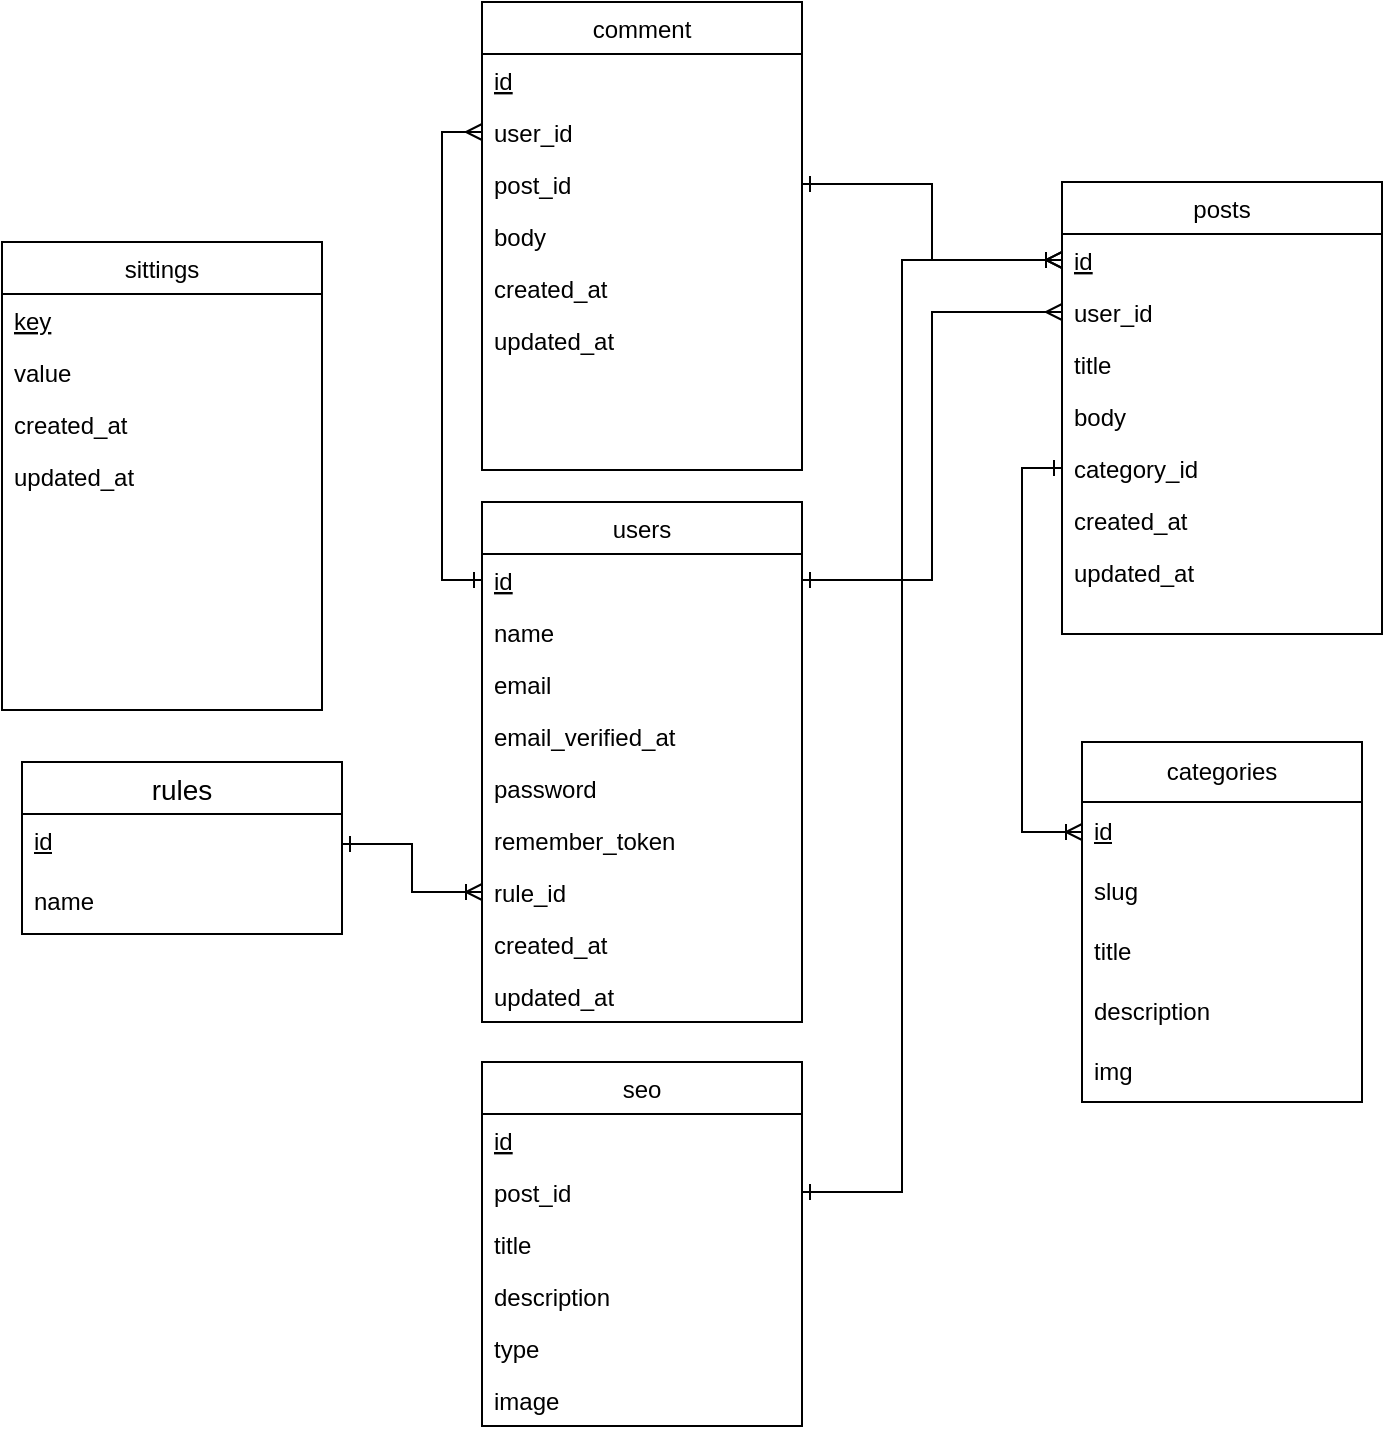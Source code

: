 <mxfile version="22.1.2" type="device">
  <diagram id="C5RBs43oDa-KdzZeNtuy" name="Page-1">
    <mxGraphModel dx="870" dy="523" grid="1" gridSize="10" guides="1" tooltips="1" connect="1" arrows="1" fold="1" page="1" pageScale="1" pageWidth="827" pageHeight="1169" background="#ffffff" math="0" shadow="0">
      <root>
        <mxCell id="WIyWlLk6GJQsqaUBKTNV-0" />
        <mxCell id="WIyWlLk6GJQsqaUBKTNV-1" parent="WIyWlLk6GJQsqaUBKTNV-0" />
        <mxCell id="zkfFHV4jXpPFQw0GAbJ--17" value="users" style="swimlane;fontStyle=0;align=center;verticalAlign=top;childLayout=stackLayout;horizontal=1;startSize=26;horizontalStack=0;resizeParent=1;resizeLast=0;collapsible=1;marginBottom=0;rounded=0;shadow=0;strokeWidth=1;" parent="WIyWlLk6GJQsqaUBKTNV-1" vertex="1">
          <mxGeometry x="300" y="280" width="160" height="260" as="geometry">
            <mxRectangle x="550" y="140" width="160" height="26" as="alternateBounds" />
          </mxGeometry>
        </mxCell>
        <mxCell id="zkfFHV4jXpPFQw0GAbJ--18" value="id" style="text;align=left;verticalAlign=top;spacingLeft=4;spacingRight=4;overflow=hidden;rotatable=0;points=[[0,0.5],[1,0.5]];portConstraint=eastwest;fontStyle=4" parent="zkfFHV4jXpPFQw0GAbJ--17" vertex="1">
          <mxGeometry y="26" width="160" height="26" as="geometry" />
        </mxCell>
        <mxCell id="zkfFHV4jXpPFQw0GAbJ--19" value="name" style="text;align=left;verticalAlign=top;spacingLeft=4;spacingRight=4;overflow=hidden;rotatable=0;points=[[0,0.5],[1,0.5]];portConstraint=eastwest;rounded=0;shadow=0;html=0;" parent="zkfFHV4jXpPFQw0GAbJ--17" vertex="1">
          <mxGeometry y="52" width="160" height="26" as="geometry" />
        </mxCell>
        <mxCell id="zkfFHV4jXpPFQw0GAbJ--20" value="email" style="text;align=left;verticalAlign=top;spacingLeft=4;spacingRight=4;overflow=hidden;rotatable=0;points=[[0,0.5],[1,0.5]];portConstraint=eastwest;rounded=0;shadow=0;html=0;" parent="zkfFHV4jXpPFQw0GAbJ--17" vertex="1">
          <mxGeometry y="78" width="160" height="26" as="geometry" />
        </mxCell>
        <mxCell id="zkfFHV4jXpPFQw0GAbJ--21" value="email_verified_at" style="text;align=left;verticalAlign=top;spacingLeft=4;spacingRight=4;overflow=hidden;rotatable=0;points=[[0,0.5],[1,0.5]];portConstraint=eastwest;rounded=0;shadow=0;html=0;" parent="zkfFHV4jXpPFQw0GAbJ--17" vertex="1">
          <mxGeometry y="104" width="160" height="26" as="geometry" />
        </mxCell>
        <mxCell id="zkfFHV4jXpPFQw0GAbJ--22" value="password" style="text;align=left;verticalAlign=top;spacingLeft=4;spacingRight=4;overflow=hidden;rotatable=0;points=[[0,0.5],[1,0.5]];portConstraint=eastwest;rounded=0;shadow=0;html=0;" parent="zkfFHV4jXpPFQw0GAbJ--17" vertex="1">
          <mxGeometry y="130" width="160" height="26" as="geometry" />
        </mxCell>
        <mxCell id="sE0HLMTjUZwS_bNzPIE2-0" value="remember_token" style="text;align=left;verticalAlign=top;spacingLeft=4;spacingRight=4;overflow=hidden;rotatable=0;points=[[0,0.5],[1,0.5]];portConstraint=eastwest;rounded=0;shadow=0;html=0;" parent="zkfFHV4jXpPFQw0GAbJ--17" vertex="1">
          <mxGeometry y="156" width="160" height="26" as="geometry" />
        </mxCell>
        <mxCell id="GgkFMc5T2Tw_iK9F5M9E-0" value="rule_id" style="text;align=left;verticalAlign=top;spacingLeft=4;spacingRight=4;overflow=hidden;rotatable=0;points=[[0,0.5],[1,0.5]];portConstraint=eastwest;rounded=0;shadow=0;html=0;" parent="zkfFHV4jXpPFQw0GAbJ--17" vertex="1">
          <mxGeometry y="182" width="160" height="26" as="geometry" />
        </mxCell>
        <mxCell id="sE0HLMTjUZwS_bNzPIE2-1" value="created_at" style="text;align=left;verticalAlign=top;spacingLeft=4;spacingRight=4;overflow=hidden;rotatable=0;points=[[0,0.5],[1,0.5]];portConstraint=eastwest;rounded=0;shadow=0;html=0;" parent="zkfFHV4jXpPFQw0GAbJ--17" vertex="1">
          <mxGeometry y="208" width="160" height="26" as="geometry" />
        </mxCell>
        <mxCell id="sE0HLMTjUZwS_bNzPIE2-2" value="updated_at" style="text;align=left;verticalAlign=top;spacingLeft=4;spacingRight=4;overflow=hidden;rotatable=0;points=[[0,0.5],[1,0.5]];portConstraint=eastwest;rounded=0;shadow=0;html=0;" parent="zkfFHV4jXpPFQw0GAbJ--17" vertex="1">
          <mxGeometry y="234" width="160" height="26" as="geometry" />
        </mxCell>
        <mxCell id="sE0HLMTjUZwS_bNzPIE2-3" value="posts" style="swimlane;fontStyle=0;align=center;verticalAlign=top;childLayout=stackLayout;horizontal=1;startSize=26;horizontalStack=0;resizeParent=1;resizeLast=0;collapsible=1;marginBottom=0;rounded=0;shadow=0;strokeWidth=1;" parent="WIyWlLk6GJQsqaUBKTNV-1" vertex="1">
          <mxGeometry x="590" y="120" width="160" height="226" as="geometry">
            <mxRectangle x="590" y="120" width="160" height="26" as="alternateBounds" />
          </mxGeometry>
        </mxCell>
        <mxCell id="sE0HLMTjUZwS_bNzPIE2-4" value="id" style="text;align=left;verticalAlign=top;spacingLeft=4;spacingRight=4;overflow=hidden;rotatable=0;points=[[0,0.5],[1,0.5]];portConstraint=eastwest;fontStyle=4" parent="sE0HLMTjUZwS_bNzPIE2-3" vertex="1">
          <mxGeometry y="26" width="160" height="26" as="geometry" />
        </mxCell>
        <mxCell id="sE0HLMTjUZwS_bNzPIE2-5" value="user_id" style="text;align=left;verticalAlign=top;spacingLeft=4;spacingRight=4;overflow=hidden;rotatable=0;points=[[0,0.5],[1,0.5]];portConstraint=eastwest;rounded=0;shadow=0;html=0;" parent="sE0HLMTjUZwS_bNzPIE2-3" vertex="1">
          <mxGeometry y="52" width="160" height="26" as="geometry" />
        </mxCell>
        <mxCell id="sE0HLMTjUZwS_bNzPIE2-6" value="title" style="text;align=left;verticalAlign=top;spacingLeft=4;spacingRight=4;overflow=hidden;rotatable=0;points=[[0,0.5],[1,0.5]];portConstraint=eastwest;rounded=0;shadow=0;html=0;" parent="sE0HLMTjUZwS_bNzPIE2-3" vertex="1">
          <mxGeometry y="78" width="160" height="26" as="geometry" />
        </mxCell>
        <mxCell id="sE0HLMTjUZwS_bNzPIE2-7" value="body" style="text;align=left;verticalAlign=top;spacingLeft=4;spacingRight=4;overflow=hidden;rotatable=0;points=[[0,0.5],[1,0.5]];portConstraint=eastwest;rounded=0;shadow=0;html=0;" parent="sE0HLMTjUZwS_bNzPIE2-3" vertex="1">
          <mxGeometry y="104" width="160" height="26" as="geometry" />
        </mxCell>
        <mxCell id="_At4jYhVbGalBPdCDRcb-15" value="category_id" style="text;align=left;verticalAlign=top;spacingLeft=4;spacingRight=4;overflow=hidden;rotatable=0;points=[[0,0.5],[1,0.5]];portConstraint=eastwest;rounded=0;shadow=0;html=0;" parent="sE0HLMTjUZwS_bNzPIE2-3" vertex="1">
          <mxGeometry y="130" width="160" height="26" as="geometry" />
        </mxCell>
        <mxCell id="sE0HLMTjUZwS_bNzPIE2-10" value="created_at" style="text;align=left;verticalAlign=top;spacingLeft=4;spacingRight=4;overflow=hidden;rotatable=0;points=[[0,0.5],[1,0.5]];portConstraint=eastwest;rounded=0;shadow=0;html=0;" parent="sE0HLMTjUZwS_bNzPIE2-3" vertex="1">
          <mxGeometry y="156" width="160" height="26" as="geometry" />
        </mxCell>
        <mxCell id="sE0HLMTjUZwS_bNzPIE2-11" value="updated_at" style="text;align=left;verticalAlign=top;spacingLeft=4;spacingRight=4;overflow=hidden;rotatable=0;points=[[0,0.5],[1,0.5]];portConstraint=eastwest;rounded=0;shadow=0;html=0;" parent="sE0HLMTjUZwS_bNzPIE2-3" vertex="1">
          <mxGeometry y="182" width="160" height="26" as="geometry" />
        </mxCell>
        <mxCell id="sE0HLMTjUZwS_bNzPIE2-12" value="comment" style="swimlane;fontStyle=0;align=center;verticalAlign=top;childLayout=stackLayout;horizontal=1;startSize=26;horizontalStack=0;resizeParent=1;resizeLast=0;collapsible=1;marginBottom=0;rounded=0;shadow=0;strokeWidth=1;" parent="WIyWlLk6GJQsqaUBKTNV-1" vertex="1">
          <mxGeometry x="300" y="30" width="160" height="234" as="geometry">
            <mxRectangle x="550" y="140" width="160" height="26" as="alternateBounds" />
          </mxGeometry>
        </mxCell>
        <mxCell id="sE0HLMTjUZwS_bNzPIE2-13" value="id" style="text;align=left;verticalAlign=top;spacingLeft=4;spacingRight=4;overflow=hidden;rotatable=0;points=[[0,0.5],[1,0.5]];portConstraint=eastwest;fontStyle=4" parent="sE0HLMTjUZwS_bNzPIE2-12" vertex="1">
          <mxGeometry y="26" width="160" height="26" as="geometry" />
        </mxCell>
        <mxCell id="sE0HLMTjUZwS_bNzPIE2-14" value="user_id" style="text;align=left;verticalAlign=top;spacingLeft=4;spacingRight=4;overflow=hidden;rotatable=0;points=[[0,0.5],[1,0.5]];portConstraint=eastwest;rounded=0;shadow=0;html=0;" parent="sE0HLMTjUZwS_bNzPIE2-12" vertex="1">
          <mxGeometry y="52" width="160" height="26" as="geometry" />
        </mxCell>
        <mxCell id="sE0HLMTjUZwS_bNzPIE2-19" value="post_id" style="text;align=left;verticalAlign=top;spacingLeft=4;spacingRight=4;overflow=hidden;rotatable=0;points=[[0,0.5],[1,0.5]];portConstraint=eastwest;rounded=0;shadow=0;html=0;" parent="sE0HLMTjUZwS_bNzPIE2-12" vertex="1">
          <mxGeometry y="78" width="160" height="26" as="geometry" />
        </mxCell>
        <mxCell id="sE0HLMTjUZwS_bNzPIE2-16" value="body" style="text;align=left;verticalAlign=top;spacingLeft=4;spacingRight=4;overflow=hidden;rotatable=0;points=[[0,0.5],[1,0.5]];portConstraint=eastwest;rounded=0;shadow=0;html=0;" parent="sE0HLMTjUZwS_bNzPIE2-12" vertex="1">
          <mxGeometry y="104" width="160" height="26" as="geometry" />
        </mxCell>
        <mxCell id="sE0HLMTjUZwS_bNzPIE2-17" value="created_at" style="text;align=left;verticalAlign=top;spacingLeft=4;spacingRight=4;overflow=hidden;rotatable=0;points=[[0,0.5],[1,0.5]];portConstraint=eastwest;rounded=0;shadow=0;html=0;" parent="sE0HLMTjUZwS_bNzPIE2-12" vertex="1">
          <mxGeometry y="130" width="160" height="26" as="geometry" />
        </mxCell>
        <mxCell id="sE0HLMTjUZwS_bNzPIE2-18" value="updated_at" style="text;align=left;verticalAlign=top;spacingLeft=4;spacingRight=4;overflow=hidden;rotatable=0;points=[[0,0.5],[1,0.5]];portConstraint=eastwest;rounded=0;shadow=0;html=0;" parent="sE0HLMTjUZwS_bNzPIE2-12" vertex="1">
          <mxGeometry y="156" width="160" height="26" as="geometry" />
        </mxCell>
        <mxCell id="sE0HLMTjUZwS_bNzPIE2-20" value="seo" style="swimlane;fontStyle=0;align=center;verticalAlign=top;childLayout=stackLayout;horizontal=1;startSize=26;horizontalStack=0;resizeParent=1;resizeLast=0;collapsible=1;marginBottom=0;rounded=0;shadow=0;strokeWidth=1;" parent="WIyWlLk6GJQsqaUBKTNV-1" vertex="1">
          <mxGeometry x="300" y="560" width="160" height="182" as="geometry">
            <mxRectangle x="550" y="140" width="160" height="26" as="alternateBounds" />
          </mxGeometry>
        </mxCell>
        <mxCell id="sE0HLMTjUZwS_bNzPIE2-21" value="id" style="text;align=left;verticalAlign=top;spacingLeft=4;spacingRight=4;overflow=hidden;rotatable=0;points=[[0,0.5],[1,0.5]];portConstraint=eastwest;fontStyle=4" parent="sE0HLMTjUZwS_bNzPIE2-20" vertex="1">
          <mxGeometry y="26" width="160" height="26" as="geometry" />
        </mxCell>
        <mxCell id="sE0HLMTjUZwS_bNzPIE2-28" value="post_id" style="text;align=left;verticalAlign=top;spacingLeft=4;spacingRight=4;overflow=hidden;rotatable=0;points=[[0,0.5],[1,0.5]];portConstraint=eastwest;rounded=0;shadow=0;html=0;" parent="sE0HLMTjUZwS_bNzPIE2-20" vertex="1">
          <mxGeometry y="52" width="160" height="26" as="geometry" />
        </mxCell>
        <mxCell id="sE0HLMTjUZwS_bNzPIE2-23" value="title" style="text;align=left;verticalAlign=top;spacingLeft=4;spacingRight=4;overflow=hidden;rotatable=0;points=[[0,0.5],[1,0.5]];portConstraint=eastwest;rounded=0;shadow=0;html=0;" parent="sE0HLMTjUZwS_bNzPIE2-20" vertex="1">
          <mxGeometry y="78" width="160" height="26" as="geometry" />
        </mxCell>
        <mxCell id="sE0HLMTjUZwS_bNzPIE2-24" value="description" style="text;align=left;verticalAlign=top;spacingLeft=4;spacingRight=4;overflow=hidden;rotatable=0;points=[[0,0.5],[1,0.5]];portConstraint=eastwest;rounded=0;shadow=0;html=0;" parent="sE0HLMTjUZwS_bNzPIE2-20" vertex="1">
          <mxGeometry y="104" width="160" height="26" as="geometry" />
        </mxCell>
        <mxCell id="sE0HLMTjUZwS_bNzPIE2-26" value="type" style="text;align=left;verticalAlign=top;spacingLeft=4;spacingRight=4;overflow=hidden;rotatable=0;points=[[0,0.5],[1,0.5]];portConstraint=eastwest;rounded=0;shadow=0;html=0;" parent="sE0HLMTjUZwS_bNzPIE2-20" vertex="1">
          <mxGeometry y="130" width="160" height="26" as="geometry" />
        </mxCell>
        <mxCell id="sE0HLMTjUZwS_bNzPIE2-27" value="image" style="text;align=left;verticalAlign=top;spacingLeft=4;spacingRight=4;overflow=hidden;rotatable=0;points=[[0,0.5],[1,0.5]];portConstraint=eastwest;rounded=0;shadow=0;html=0;fontStyle=0" parent="sE0HLMTjUZwS_bNzPIE2-20" vertex="1">
          <mxGeometry y="156" width="160" height="26" as="geometry" />
        </mxCell>
        <mxCell id="sE0HLMTjUZwS_bNzPIE2-31" value="sittings" style="swimlane;fontStyle=0;align=center;verticalAlign=top;childLayout=stackLayout;horizontal=1;startSize=26;horizontalStack=0;resizeParent=1;resizeLast=0;collapsible=1;marginBottom=0;rounded=0;shadow=0;strokeWidth=1;" parent="WIyWlLk6GJQsqaUBKTNV-1" vertex="1">
          <mxGeometry x="60" y="150" width="160" height="234" as="geometry">
            <mxRectangle x="550" y="140" width="160" height="26" as="alternateBounds" />
          </mxGeometry>
        </mxCell>
        <mxCell id="sE0HLMTjUZwS_bNzPIE2-32" value="key" style="text;align=left;verticalAlign=top;spacingLeft=4;spacingRight=4;overflow=hidden;rotatable=0;points=[[0,0.5],[1,0.5]];portConstraint=eastwest;fontStyle=4" parent="sE0HLMTjUZwS_bNzPIE2-31" vertex="1">
          <mxGeometry y="26" width="160" height="26" as="geometry" />
        </mxCell>
        <mxCell id="sE0HLMTjUZwS_bNzPIE2-36" value="value" style="text;align=left;verticalAlign=top;spacingLeft=4;spacingRight=4;overflow=hidden;rotatable=0;points=[[0,0.5],[1,0.5]];portConstraint=eastwest;rounded=0;shadow=0;html=0;" parent="sE0HLMTjUZwS_bNzPIE2-31" vertex="1">
          <mxGeometry y="52" width="160" height="26" as="geometry" />
        </mxCell>
        <mxCell id="sE0HLMTjUZwS_bNzPIE2-37" value="created_at" style="text;align=left;verticalAlign=top;spacingLeft=4;spacingRight=4;overflow=hidden;rotatable=0;points=[[0,0.5],[1,0.5]];portConstraint=eastwest;rounded=0;shadow=0;html=0;" parent="sE0HLMTjUZwS_bNzPIE2-31" vertex="1">
          <mxGeometry y="78" width="160" height="26" as="geometry" />
        </mxCell>
        <mxCell id="sE0HLMTjUZwS_bNzPIE2-38" value="updated_at" style="text;align=left;verticalAlign=top;spacingLeft=4;spacingRight=4;overflow=hidden;rotatable=0;points=[[0,0.5],[1,0.5]];portConstraint=eastwest;rounded=0;shadow=0;html=0;" parent="sE0HLMTjUZwS_bNzPIE2-31" vertex="1">
          <mxGeometry y="104" width="160" height="26" as="geometry" />
        </mxCell>
        <mxCell id="sE0HLMTjUZwS_bNzPIE2-39" style="edgeStyle=orthogonalEdgeStyle;rounded=0;orthogonalLoop=1;jettySize=auto;html=1;startArrow=ERone;startFill=0;endArrow=ERmany;endFill=0;" parent="WIyWlLk6GJQsqaUBKTNV-1" source="zkfFHV4jXpPFQw0GAbJ--18" target="sE0HLMTjUZwS_bNzPIE2-5" edge="1">
          <mxGeometry relative="1" as="geometry" />
        </mxCell>
        <mxCell id="sE0HLMTjUZwS_bNzPIE2-41" style="edgeStyle=orthogonalEdgeStyle;rounded=0;orthogonalLoop=1;jettySize=auto;html=1;entryX=0;entryY=0.5;entryDx=0;entryDy=0;startArrow=ERmany;startFill=0;endArrow=ERone;endFill=0;" parent="WIyWlLk6GJQsqaUBKTNV-1" source="sE0HLMTjUZwS_bNzPIE2-14" target="zkfFHV4jXpPFQw0GAbJ--18" edge="1">
          <mxGeometry relative="1" as="geometry" />
        </mxCell>
        <mxCell id="GgkFMc5T2Tw_iK9F5M9E-1" value="rules" style="swimlane;fontStyle=0;childLayout=stackLayout;horizontal=1;startSize=26;horizontalStack=0;resizeParent=1;resizeParentMax=0;resizeLast=0;collapsible=1;marginBottom=0;align=center;fontSize=14;" parent="WIyWlLk6GJQsqaUBKTNV-1" vertex="1">
          <mxGeometry x="70" y="410" width="160" height="86" as="geometry" />
        </mxCell>
        <mxCell id="GgkFMc5T2Tw_iK9F5M9E-2" value="&lt;u&gt;id&lt;/u&gt;" style="text;strokeColor=none;fillColor=none;spacingLeft=4;spacingRight=4;overflow=hidden;rotatable=0;points=[[0,0.5],[1,0.5]];portConstraint=eastwest;fontSize=12;whiteSpace=wrap;html=1;" parent="GgkFMc5T2Tw_iK9F5M9E-1" vertex="1">
          <mxGeometry y="26" width="160" height="30" as="geometry" />
        </mxCell>
        <mxCell id="GgkFMc5T2Tw_iK9F5M9E-3" value="name" style="text;strokeColor=none;fillColor=none;spacingLeft=4;spacingRight=4;overflow=hidden;rotatable=0;points=[[0,0.5],[1,0.5]];portConstraint=eastwest;fontSize=12;whiteSpace=wrap;html=1;" parent="GgkFMc5T2Tw_iK9F5M9E-1" vertex="1">
          <mxGeometry y="56" width="160" height="30" as="geometry" />
        </mxCell>
        <mxCell id="ludpJUq5fcsivHsFSduc-0" style="edgeStyle=orthogonalEdgeStyle;rounded=0;orthogonalLoop=1;jettySize=auto;html=1;exitX=0;exitY=0.5;exitDx=0;exitDy=0;endArrow=ERone;endFill=0;startArrow=ERoneToMany;startFill=0;" parent="WIyWlLk6GJQsqaUBKTNV-1" source="GgkFMc5T2Tw_iK9F5M9E-0" target="GgkFMc5T2Tw_iK9F5M9E-2" edge="1">
          <mxGeometry relative="1" as="geometry" />
        </mxCell>
        <mxCell id="_At4jYhVbGalBPdCDRcb-7" style="edgeStyle=orthogonalEdgeStyle;rounded=0;orthogonalLoop=1;jettySize=auto;html=1;startArrow=ERone;startFill=0;endArrow=ERoneToMany;endFill=0;" parent="WIyWlLk6GJQsqaUBKTNV-1" source="sE0HLMTjUZwS_bNzPIE2-19" target="sE0HLMTjUZwS_bNzPIE2-4" edge="1">
          <mxGeometry relative="1" as="geometry" />
        </mxCell>
        <mxCell id="_At4jYhVbGalBPdCDRcb-8" style="edgeStyle=orthogonalEdgeStyle;rounded=0;orthogonalLoop=1;jettySize=auto;html=1;startArrow=ERone;startFill=0;endArrow=ERmany;endFill=0;" parent="WIyWlLk6GJQsqaUBKTNV-1" source="sE0HLMTjUZwS_bNzPIE2-28" target="sE0HLMTjUZwS_bNzPIE2-4" edge="1">
          <mxGeometry relative="1" as="geometry">
            <Array as="points">
              <mxPoint x="510" y="625" />
              <mxPoint x="510" y="159" />
            </Array>
          </mxGeometry>
        </mxCell>
        <mxCell id="_At4jYhVbGalBPdCDRcb-9" value="categories" style="swimlane;fontStyle=0;childLayout=stackLayout;horizontal=1;startSize=30;horizontalStack=0;resizeParent=1;resizeParentMax=0;resizeLast=0;collapsible=1;marginBottom=0;whiteSpace=wrap;html=1;" parent="WIyWlLk6GJQsqaUBKTNV-1" vertex="1">
          <mxGeometry x="600" y="400" width="140" height="180" as="geometry" />
        </mxCell>
        <mxCell id="_At4jYhVbGalBPdCDRcb-10" value="&lt;u&gt;id&lt;/u&gt;" style="text;strokeColor=none;fillColor=none;align=left;verticalAlign=middle;spacingLeft=4;spacingRight=4;overflow=hidden;points=[[0,0.5],[1,0.5]];portConstraint=eastwest;rotatable=0;whiteSpace=wrap;html=1;" parent="_At4jYhVbGalBPdCDRcb-9" vertex="1">
          <mxGeometry y="30" width="140" height="30" as="geometry" />
        </mxCell>
        <mxCell id="_At4jYhVbGalBPdCDRcb-11" value="slug" style="text;strokeColor=none;fillColor=none;align=left;verticalAlign=middle;spacingLeft=4;spacingRight=4;overflow=hidden;points=[[0,0.5],[1,0.5]];portConstraint=eastwest;rotatable=0;whiteSpace=wrap;html=1;" parent="_At4jYhVbGalBPdCDRcb-9" vertex="1">
          <mxGeometry y="60" width="140" height="30" as="geometry" />
        </mxCell>
        <mxCell id="_At4jYhVbGalBPdCDRcb-12" value="title" style="text;strokeColor=none;fillColor=none;align=left;verticalAlign=middle;spacingLeft=4;spacingRight=4;overflow=hidden;points=[[0,0.5],[1,0.5]];portConstraint=eastwest;rotatable=0;whiteSpace=wrap;html=1;" parent="_At4jYhVbGalBPdCDRcb-9" vertex="1">
          <mxGeometry y="90" width="140" height="30" as="geometry" />
        </mxCell>
        <mxCell id="_At4jYhVbGalBPdCDRcb-13" value="description" style="text;strokeColor=none;fillColor=none;align=left;verticalAlign=middle;spacingLeft=4;spacingRight=4;overflow=hidden;points=[[0,0.5],[1,0.5]];portConstraint=eastwest;rotatable=0;whiteSpace=wrap;html=1;" parent="_At4jYhVbGalBPdCDRcb-9" vertex="1">
          <mxGeometry y="120" width="140" height="30" as="geometry" />
        </mxCell>
        <mxCell id="_At4jYhVbGalBPdCDRcb-14" value="img" style="text;strokeColor=none;fillColor=none;align=left;verticalAlign=middle;spacingLeft=4;spacingRight=4;overflow=hidden;points=[[0,0.5],[1,0.5]];portConstraint=eastwest;rotatable=0;whiteSpace=wrap;html=1;" parent="_At4jYhVbGalBPdCDRcb-9" vertex="1">
          <mxGeometry y="150" width="140" height="30" as="geometry" />
        </mxCell>
        <mxCell id="_At4jYhVbGalBPdCDRcb-16" style="edgeStyle=orthogonalEdgeStyle;rounded=0;orthogonalLoop=1;jettySize=auto;html=1;entryX=0;entryY=0.5;entryDx=0;entryDy=0;startArrow=ERone;startFill=0;endArrow=ERoneToMany;endFill=0;" parent="WIyWlLk6GJQsqaUBKTNV-1" source="_At4jYhVbGalBPdCDRcb-15" target="_At4jYhVbGalBPdCDRcb-10" edge="1">
          <mxGeometry relative="1" as="geometry" />
        </mxCell>
      </root>
    </mxGraphModel>
  </diagram>
</mxfile>
